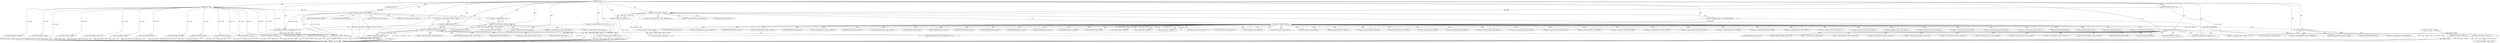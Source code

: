 digraph "FUN1" {  
"8" [label = <(METHOD,FUN1)<SUB>1</SUB>> ]
"287" [label = <(METHOD_RETURN,void)<SUB>1</SUB>> ]
"9" [label = <(PARAM,VAR1 *VAR2)<SUB>1</SUB>> ]
"10" [label = <(PARAM,int VAR3)<SUB>1</SUB>> ]
"14" [label = <(FUN2,FUN2(&amp;VAR2-&gt;VAR6))<SUB>6</SUB>> ]
"19" [label = <(FUN2,FUN2(&amp;VAR2-&gt;VAR7))<SUB>7</SUB>> ]
"24" [label = <(FUN2,FUN2(&amp;VAR2-&gt;VAR8))<SUB>8</SUB>> ]
"29" [label = <(FUN2,FUN2(&amp;VAR2-&gt;VAR9[0]))<SUB>9</SUB>> ]
"36" [label = <(FUN2,FUN2(&amp;VAR2-&gt;VAR9[1]))<SUB>10</SUB>> ]
"43" [label = <(FUN2,FUN2(&amp;VAR2-&gt;VAR10))<SUB>11</SUB>> ]
"48" [label = <(FUN2,FUN2(&amp;VAR2-&gt;VAR11))<SUB>12</SUB>> ]
"53" [label = <(FUN2,FUN2(&amp;VAR2-&gt;VAR12))<SUB>13</SUB>> ]
"58" [label = <(&lt;operator&gt;.assignment,VAR2-&gt;VAR13 = NULL)<SUB>14</SUB>> ]
"63" [label = <(FUN2,FUN2(&amp;VAR2-&gt;VAR14))<SUB>15</SUB>> ]
"68" [label = <(FUN2,FUN2(&amp;VAR2-&gt;VAR15))<SUB>17</SUB>> ]
"73" [label = <(FUN2,FUN2(&amp;VAR2-&gt;VAR16))<SUB>18</SUB>> ]
"78" [label = <(FUN3,FUN3(&amp;VAR2-&gt;VAR17))<SUB>20</SUB>> ]
"83" [label = <(FUN3,FUN3(&amp;VAR2-&gt;VAR18))<SUB>21</SUB>> ]
"88" [label = <(FUN3,FUN3(&amp;VAR2-&gt;VAR19))<SUB>22</SUB>> ]
"93" [label = <(FUN3,FUN3(&amp;VAR2-&gt;VAR20))<SUB>23</SUB>> ]
"154" [label = <(&lt;operator&gt;.assignment,VAR2-&gt;VAR24 = NULL)<SUB>36</SUB>> ]
"99" [label = <(&lt;operator&gt;.logicalAnd,VAR3 &amp;&amp; VAR2-&gt;VAR21)<SUB>25</SUB>> ]
"164" [label = <(&lt;operator&gt;.lessThan,VAR4 &lt; VAR25)<SUB>38</SUB>> ]
"167" [label = <(&lt;operator&gt;.postIncrement,VAR4++)<SUB>38</SUB>> ]
"123" [label = <(FUN2,FUN2(&amp;VAR2-&gt;VAR21))<SUB>30</SUB>> ]
"161" [label = <(&lt;operator&gt;.assignment,VAR4 = 0)<SUB>38</SUB>> ]
"170" [label = <(&lt;operator&gt;.assignment,VAR5 = VAR2-&gt;VAR26[VAR4])<SUB>39</SUB>> ]
"182" [label = <(FUN2,FUN2(&amp;VAR5-&gt;VAR27[1]))<SUB>42</SUB>> ]
"189" [label = <(FUN2,FUN2(&amp;VAR5-&gt;VAR27[0]))<SUB>43</SUB>> ]
"196" [label = <(FUN2,FUN2(&amp;VAR5-&gt;VAR28))<SUB>44</SUB>> ]
"201" [label = <(FUN2,FUN2(&amp;VAR5-&gt;VAR29))<SUB>45</SUB>> ]
"206" [label = <(FUN2,FUN2(&amp;VAR5-&gt;VAR30))<SUB>46</SUB>> ]
"211" [label = <(FUN2,FUN2(&amp;VAR5-&gt;VAR31.VAR32))<SUB>47</SUB>> ]
"218" [label = <(FUN2,FUN2(&amp;VAR5-&gt;VAR31.VAR33))<SUB>48</SUB>> ]
"225" [label = <(FUN2,FUN2(&amp;VAR5-&gt;VAR31.VAR34))<SUB>49</SUB>> ]
"232" [label = <(FUN2,FUN2(&amp;VAR5-&gt;VAR31.VAR35))<SUB>50</SUB>> ]
"239" [label = <(FUN2,FUN2(&amp;VAR5-&gt;VAR31.VAR36))<SUB>51</SUB>> ]
"110" [label = <(&lt;operator&gt;.lessThan,VAR4 &lt; VAR22)<SUB>26</SUB>> ]
"113" [label = <(&lt;operator&gt;.postIncrement,VAR4++)<SUB>26</SUB>> ]
"115" [label = <(FUN4,FUN4(VAR2, &amp;VAR2-&gt;VAR21[VAR4]))<SUB>27</SUB>> ]
"178" [label = <(&lt;operator&gt;.logicalNot,!VAR5)<SUB>40</SUB>> ]
"247" [label = <(IDENTIFIER,VAR3,if (VAR3))<SUB>53</SUB>> ]
"278" [label = <(IDENTIFIER,VAR4,if (VAR4))<SUB>59</SUB>> ]
"107" [label = <(&lt;operator&gt;.assignment,VAR4 = 0)<SUB>26</SUB>> ]
"249" [label = <(FUN2,FUN2(&amp;VAR5-&gt;VAR37[1]))<SUB>54</SUB>> ]
"256" [label = <(FUN2,FUN2(&amp;VAR5-&gt;VAR37[0]))<SUB>55</SUB>> ]
"263" [label = <(&lt;operator&gt;.assignment,VAR5-&gt;VAR38[0] = 0)<SUB>56</SUB>> ]
"270" [label = <(&lt;operator&gt;.assignment,VAR5-&gt;VAR38[1] = 0)<SUB>57</SUB>> ]
"280" [label = <(FUN2,FUN2(&amp;VAR2-&gt;VAR26[VAR4]))<SUB>60</SUB>> ]
"140" [label = <(&lt;operator&gt;.lessThan,VAR4 &lt; VAR22)<SUB>32</SUB>> ]
"143" [label = <(&lt;operator&gt;.postIncrement,VAR4++)<SUB>32</SUB>> ]
"145" [label = <(&lt;operator&gt;.assignment,VAR2-&gt;VAR21[VAR4].VAR23 = 1)<SUB>33</SUB>> ]
"137" [label = <(&lt;operator&gt;.assignment,VAR4 = 0)<SUB>32</SUB>> ]
"124" [label = <(&lt;operator&gt;.addressOf,&amp;VAR2-&gt;VAR21)<SUB>30</SUB>> ]
"172" [label = <(&lt;operator&gt;.indirectIndexAccess,VAR2-&gt;VAR26[VAR4])<SUB>39</SUB>> ]
"183" [label = <(&lt;operator&gt;.addressOf,&amp;VAR5-&gt;VAR27[1])<SUB>42</SUB>> ]
"190" [label = <(&lt;operator&gt;.addressOf,&amp;VAR5-&gt;VAR27[0])<SUB>43</SUB>> ]
"197" [label = <(&lt;operator&gt;.addressOf,&amp;VAR5-&gt;VAR28)<SUB>44</SUB>> ]
"202" [label = <(&lt;operator&gt;.addressOf,&amp;VAR5-&gt;VAR29)<SUB>45</SUB>> ]
"207" [label = <(&lt;operator&gt;.addressOf,&amp;VAR5-&gt;VAR30)<SUB>46</SUB>> ]
"212" [label = <(&lt;operator&gt;.addressOf,&amp;VAR5-&gt;VAR31.VAR32)<SUB>47</SUB>> ]
"219" [label = <(&lt;operator&gt;.addressOf,&amp;VAR5-&gt;VAR31.VAR33)<SUB>48</SUB>> ]
"226" [label = <(&lt;operator&gt;.addressOf,&amp;VAR5-&gt;VAR31.VAR34)<SUB>49</SUB>> ]
"233" [label = <(&lt;operator&gt;.addressOf,&amp;VAR5-&gt;VAR31.VAR35)<SUB>50</SUB>> ]
"240" [label = <(&lt;operator&gt;.addressOf,&amp;VAR5-&gt;VAR31.VAR36)<SUB>51</SUB>> ]
"117" [label = <(&lt;operator&gt;.addressOf,&amp;VAR2-&gt;VAR21[VAR4])<SUB>27</SUB>> ]
"125" [label = <(&lt;operator&gt;.indirectFieldAccess,VAR2-&gt;VAR21)<SUB>30</SUB>> ]
"131" [label = <(&lt;operator&gt;.indirectFieldAccess,VAR2-&gt;VAR21)<SUB>31</SUB>> ]
"173" [label = <(&lt;operator&gt;.indirectFieldAccess,VAR2-&gt;VAR26)<SUB>39</SUB>> ]
"184" [label = <(&lt;operator&gt;.indirectIndexAccess,VAR5-&gt;VAR27[1])<SUB>42</SUB>> ]
"191" [label = <(&lt;operator&gt;.indirectIndexAccess,VAR5-&gt;VAR27[0])<SUB>43</SUB>> ]
"198" [label = <(&lt;operator&gt;.indirectFieldAccess,VAR5-&gt;VAR28)<SUB>44</SUB>> ]
"203" [label = <(&lt;operator&gt;.indirectFieldAccess,VAR5-&gt;VAR29)<SUB>45</SUB>> ]
"208" [label = <(&lt;operator&gt;.indirectFieldAccess,VAR5-&gt;VAR30)<SUB>46</SUB>> ]
"213" [label = <(&lt;operator&gt;.fieldAccess,VAR5-&gt;VAR31.VAR32)<SUB>47</SUB>> ]
"220" [label = <(&lt;operator&gt;.fieldAccess,VAR5-&gt;VAR31.VAR33)<SUB>48</SUB>> ]
"227" [label = <(&lt;operator&gt;.fieldAccess,VAR5-&gt;VAR31.VAR34)<SUB>49</SUB>> ]
"234" [label = <(&lt;operator&gt;.fieldAccess,VAR5-&gt;VAR31.VAR35)<SUB>50</SUB>> ]
"241" [label = <(&lt;operator&gt;.fieldAccess,VAR5-&gt;VAR31.VAR36)<SUB>51</SUB>> ]
"118" [label = <(&lt;operator&gt;.indirectIndexAccess,VAR2-&gt;VAR21[VAR4])<SUB>27</SUB>> ]
"127" [label = <(FIELD_IDENTIFIER,VAR21,VAR21)<SUB>30</SUB>> ]
"133" [label = <(FIELD_IDENTIFIER,VAR21,VAR21)<SUB>31</SUB>> ]
"175" [label = <(FIELD_IDENTIFIER,VAR26,VAR26)<SUB>39</SUB>> ]
"185" [label = <(&lt;operator&gt;.indirectFieldAccess,VAR5-&gt;VAR27)<SUB>42</SUB>> ]
"192" [label = <(&lt;operator&gt;.indirectFieldAccess,VAR5-&gt;VAR27)<SUB>43</SUB>> ]
"200" [label = <(FIELD_IDENTIFIER,VAR28,VAR28)<SUB>44</SUB>> ]
"205" [label = <(FIELD_IDENTIFIER,VAR29,VAR29)<SUB>45</SUB>> ]
"210" [label = <(FIELD_IDENTIFIER,VAR30,VAR30)<SUB>46</SUB>> ]
"214" [label = <(&lt;operator&gt;.indirectFieldAccess,VAR5-&gt;VAR31)<SUB>47</SUB>> ]
"217" [label = <(FIELD_IDENTIFIER,VAR32,VAR32)<SUB>47</SUB>> ]
"221" [label = <(&lt;operator&gt;.indirectFieldAccess,VAR5-&gt;VAR31)<SUB>48</SUB>> ]
"224" [label = <(FIELD_IDENTIFIER,VAR33,VAR33)<SUB>48</SUB>> ]
"228" [label = <(&lt;operator&gt;.indirectFieldAccess,VAR5-&gt;VAR31)<SUB>49</SUB>> ]
"231" [label = <(FIELD_IDENTIFIER,VAR34,VAR34)<SUB>49</SUB>> ]
"235" [label = <(&lt;operator&gt;.indirectFieldAccess,VAR5-&gt;VAR31)<SUB>50</SUB>> ]
"238" [label = <(FIELD_IDENTIFIER,VAR35,VAR35)<SUB>50</SUB>> ]
"242" [label = <(&lt;operator&gt;.indirectFieldAccess,VAR5-&gt;VAR31)<SUB>51</SUB>> ]
"245" [label = <(FIELD_IDENTIFIER,VAR36,VAR36)<SUB>51</SUB>> ]
"250" [label = <(&lt;operator&gt;.addressOf,&amp;VAR5-&gt;VAR37[1])<SUB>54</SUB>> ]
"257" [label = <(&lt;operator&gt;.addressOf,&amp;VAR5-&gt;VAR37[0])<SUB>55</SUB>> ]
"264" [label = <(&lt;operator&gt;.indirectIndexAccess,VAR5-&gt;VAR38[0])<SUB>56</SUB>> ]
"271" [label = <(&lt;operator&gt;.indirectIndexAccess,VAR5-&gt;VAR38[1])<SUB>57</SUB>> ]
"281" [label = <(&lt;operator&gt;.addressOf,&amp;VAR2-&gt;VAR26[VAR4])<SUB>60</SUB>> ]
"119" [label = <(&lt;operator&gt;.indirectFieldAccess,VAR2-&gt;VAR21)<SUB>27</SUB>> ]
"187" [label = <(FIELD_IDENTIFIER,VAR27,VAR27)<SUB>42</SUB>> ]
"194" [label = <(FIELD_IDENTIFIER,VAR27,VAR27)<SUB>43</SUB>> ]
"216" [label = <(FIELD_IDENTIFIER,VAR31,VAR31)<SUB>47</SUB>> ]
"223" [label = <(FIELD_IDENTIFIER,VAR31,VAR31)<SUB>48</SUB>> ]
"230" [label = <(FIELD_IDENTIFIER,VAR31,VAR31)<SUB>49</SUB>> ]
"237" [label = <(FIELD_IDENTIFIER,VAR31,VAR31)<SUB>50</SUB>> ]
"244" [label = <(FIELD_IDENTIFIER,VAR31,VAR31)<SUB>51</SUB>> ]
"251" [label = <(&lt;operator&gt;.indirectIndexAccess,VAR5-&gt;VAR37[1])<SUB>54</SUB>> ]
"258" [label = <(&lt;operator&gt;.indirectIndexAccess,VAR5-&gt;VAR37[0])<SUB>55</SUB>> ]
"265" [label = <(&lt;operator&gt;.indirectFieldAccess,VAR5-&gt;VAR38)<SUB>56</SUB>> ]
"272" [label = <(&lt;operator&gt;.indirectFieldAccess,VAR5-&gt;VAR38)<SUB>57</SUB>> ]
"282" [label = <(&lt;operator&gt;.indirectIndexAccess,VAR2-&gt;VAR26[VAR4])<SUB>60</SUB>> ]
"121" [label = <(FIELD_IDENTIFIER,VAR21,VAR21)<SUB>27</SUB>> ]
"146" [label = <(&lt;operator&gt;.fieldAccess,VAR2-&gt;VAR21[VAR4].VAR23)<SUB>33</SUB>> ]
"252" [label = <(&lt;operator&gt;.indirectFieldAccess,VAR5-&gt;VAR37)<SUB>54</SUB>> ]
"259" [label = <(&lt;operator&gt;.indirectFieldAccess,VAR5-&gt;VAR37)<SUB>55</SUB>> ]
"267" [label = <(FIELD_IDENTIFIER,VAR38,VAR38)<SUB>56</SUB>> ]
"274" [label = <(FIELD_IDENTIFIER,VAR38,VAR38)<SUB>57</SUB>> ]
"283" [label = <(&lt;operator&gt;.indirectFieldAccess,VAR2-&gt;VAR26)<SUB>60</SUB>> ]
"147" [label = <(&lt;operator&gt;.indirectIndexAccess,VAR2-&gt;VAR21[VAR4])<SUB>33</SUB>> ]
"152" [label = <(FIELD_IDENTIFIER,VAR23,VAR23)<SUB>33</SUB>> ]
"254" [label = <(FIELD_IDENTIFIER,VAR37,VAR37)<SUB>54</SUB>> ]
"261" [label = <(FIELD_IDENTIFIER,VAR37,VAR37)<SUB>55</SUB>> ]
"285" [label = <(FIELD_IDENTIFIER,VAR26,VAR26)<SUB>60</SUB>> ]
"148" [label = <(&lt;operator&gt;.indirectFieldAccess,VAR2-&gt;VAR21)<SUB>33</SUB>> ]
"150" [label = <(FIELD_IDENTIFIER,VAR21,VAR21)<SUB>33</SUB>> ]
  "9" -> "287"  [ label = "DDG: VAR2"] 
  "14" -> "287"  [ label = "DDG: &amp;VAR2-&gt;VAR6"] 
  "14" -> "287"  [ label = "DDG: FUN2(&amp;VAR2-&gt;VAR6)"] 
  "19" -> "287"  [ label = "DDG: &amp;VAR2-&gt;VAR7"] 
  "19" -> "287"  [ label = "DDG: FUN2(&amp;VAR2-&gt;VAR7)"] 
  "24" -> "287"  [ label = "DDG: &amp;VAR2-&gt;VAR8"] 
  "24" -> "287"  [ label = "DDG: FUN2(&amp;VAR2-&gt;VAR8)"] 
  "29" -> "287"  [ label = "DDG: &amp;VAR2-&gt;VAR9[0]"] 
  "29" -> "287"  [ label = "DDG: FUN2(&amp;VAR2-&gt;VAR9[0])"] 
  "36" -> "287"  [ label = "DDG: &amp;VAR2-&gt;VAR9[1]"] 
  "36" -> "287"  [ label = "DDG: FUN2(&amp;VAR2-&gt;VAR9[1])"] 
  "43" -> "287"  [ label = "DDG: &amp;VAR2-&gt;VAR10"] 
  "43" -> "287"  [ label = "DDG: FUN2(&amp;VAR2-&gt;VAR10)"] 
  "48" -> "287"  [ label = "DDG: &amp;VAR2-&gt;VAR11"] 
  "48" -> "287"  [ label = "DDG: FUN2(&amp;VAR2-&gt;VAR11)"] 
  "53" -> "287"  [ label = "DDG: &amp;VAR2-&gt;VAR12"] 
  "53" -> "287"  [ label = "DDG: FUN2(&amp;VAR2-&gt;VAR12)"] 
  "58" -> "287"  [ label = "DDG: VAR2-&gt;VAR13"] 
  "58" -> "287"  [ label = "DDG: VAR2-&gt;VAR13 = NULL"] 
  "63" -> "287"  [ label = "DDG: &amp;VAR2-&gt;VAR14"] 
  "63" -> "287"  [ label = "DDG: FUN2(&amp;VAR2-&gt;VAR14)"] 
  "68" -> "287"  [ label = "DDG: &amp;VAR2-&gt;VAR15"] 
  "68" -> "287"  [ label = "DDG: FUN2(&amp;VAR2-&gt;VAR15)"] 
  "73" -> "287"  [ label = "DDG: &amp;VAR2-&gt;VAR16"] 
  "73" -> "287"  [ label = "DDG: FUN2(&amp;VAR2-&gt;VAR16)"] 
  "78" -> "287"  [ label = "DDG: &amp;VAR2-&gt;VAR17"] 
  "78" -> "287"  [ label = "DDG: FUN3(&amp;VAR2-&gt;VAR17)"] 
  "83" -> "287"  [ label = "DDG: &amp;VAR2-&gt;VAR18"] 
  "83" -> "287"  [ label = "DDG: FUN3(&amp;VAR2-&gt;VAR18)"] 
  "88" -> "287"  [ label = "DDG: &amp;VAR2-&gt;VAR19"] 
  "88" -> "287"  [ label = "DDG: FUN3(&amp;VAR2-&gt;VAR19)"] 
  "93" -> "287"  [ label = "DDG: &amp;VAR2-&gt;VAR20"] 
  "93" -> "287"  [ label = "DDG: FUN3(&amp;VAR2-&gt;VAR20)"] 
  "99" -> "287"  [ label = "DDG: VAR3"] 
  "99" -> "287"  [ label = "DDG: VAR2-&gt;VAR21"] 
  "99" -> "287"  [ label = "DDG: VAR3 &amp;&amp; VAR2-&gt;VAR21"] 
  "140" -> "287"  [ label = "DDG: VAR22"] 
  "140" -> "287"  [ label = "DDG: VAR4 &lt; VAR22"] 
  "143" -> "287"  [ label = "DDG: VAR4++"] 
  "110" -> "287"  [ label = "DDG: VAR22"] 
  "110" -> "287"  [ label = "DDG: VAR4 &lt; VAR22"] 
  "123" -> "287"  [ label = "DDG: &amp;VAR2-&gt;VAR21"] 
  "123" -> "287"  [ label = "DDG: FUN2(&amp;VAR2-&gt;VAR21)"] 
  "154" -> "287"  [ label = "DDG: VAR2-&gt;VAR24"] 
  "154" -> "287"  [ label = "DDG: NULL"] 
  "154" -> "287"  [ label = "DDG: VAR2-&gt;VAR24 = NULL"] 
  "161" -> "287"  [ label = "DDG: VAR4 = 0"] 
  "164" -> "287"  [ label = "DDG: VAR4"] 
  "164" -> "287"  [ label = "DDG: VAR4 &lt; VAR25"] 
  "167" -> "287"  [ label = "DDG: VAR4++"] 
  "113" -> "287"  [ label = "DDG: VAR4++"] 
  "164" -> "287"  [ label = "DDG: VAR25"] 
  "8" -> "9"  [ label = "DDG: "] 
  "8" -> "10"  [ label = "DDG: "] 
  "8" -> "58"  [ label = "DDG: "] 
  "8" -> "154"  [ label = "DDG: "] 
  "9" -> "14"  [ label = "DDG: VAR2"] 
  "9" -> "19"  [ label = "DDG: VAR2"] 
  "9" -> "24"  [ label = "DDG: VAR2"] 
  "29" -> "36"  [ label = "DDG: &amp;VAR2-&gt;VAR9[0]"] 
  "9" -> "43"  [ label = "DDG: VAR2"] 
  "9" -> "48"  [ label = "DDG: VAR2"] 
  "9" -> "53"  [ label = "DDG: VAR2"] 
  "9" -> "63"  [ label = "DDG: VAR2"] 
  "9" -> "68"  [ label = "DDG: VAR2"] 
  "9" -> "73"  [ label = "DDG: VAR2"] 
  "9" -> "78"  [ label = "DDG: VAR2"] 
  "9" -> "83"  [ label = "DDG: VAR2"] 
  "9" -> "88"  [ label = "DDG: VAR2"] 
  "9" -> "93"  [ label = "DDG: VAR2"] 
  "10" -> "99"  [ label = "DDG: VAR3"] 
  "8" -> "99"  [ label = "DDG: "] 
  "9" -> "99"  [ label = "DDG: VAR2"] 
  "8" -> "161"  [ label = "DDG: "] 
  "161" -> "164"  [ label = "DDG: VAR4"] 
  "167" -> "164"  [ label = "DDG: VAR4"] 
  "8" -> "164"  [ label = "DDG: "] 
  "164" -> "167"  [ label = "DDG: VAR4"] 
  "8" -> "167"  [ label = "DDG: "] 
  "280" -> "170"  [ label = "DDG: &amp;VAR2-&gt;VAR26[VAR4]"] 
  "99" -> "123"  [ label = "DDG: VAR2-&gt;VAR21"] 
  "9" -> "123"  [ label = "DDG: VAR2"] 
  "115" -> "123"  [ label = "DDG: VAR2"] 
  "115" -> "123"  [ label = "DDG: &amp;VAR2-&gt;VAR21[VAR4]"] 
  "189" -> "182"  [ label = "DDG: &amp;VAR5-&gt;VAR27[0]"] 
  "182" -> "189"  [ label = "DDG: &amp;VAR5-&gt;VAR27[1]"] 
  "178" -> "196"  [ label = "DDG: VAR5"] 
  "178" -> "201"  [ label = "DDG: VAR5"] 
  "178" -> "206"  [ label = "DDG: VAR5"] 
  "8" -> "247"  [ label = "DDG: "] 
  "8" -> "278"  [ label = "DDG: "] 
  "8" -> "107"  [ label = "DDG: "] 
  "107" -> "110"  [ label = "DDG: VAR4"] 
  "113" -> "110"  [ label = "DDG: VAR4"] 
  "8" -> "110"  [ label = "DDG: "] 
  "110" -> "113"  [ label = "DDG: VAR4"] 
  "8" -> "113"  [ label = "DDG: "] 
  "9" -> "115"  [ label = "DDG: VAR2"] 
  "58" -> "115"  [ label = "DDG: VAR2-&gt;VAR13"] 
  "99" -> "115"  [ label = "DDG: VAR2-&gt;VAR21"] 
  "8" -> "115"  [ label = "DDG: "] 
  "170" -> "178"  [ label = "DDG: VAR5"] 
  "8" -> "178"  [ label = "DDG: "] 
  "196" -> "178"  [ label = "DDG: &amp;VAR5-&gt;VAR28"] 
  "201" -> "178"  [ label = "DDG: &amp;VAR5-&gt;VAR29"] 
  "206" -> "178"  [ label = "DDG: &amp;VAR5-&gt;VAR30"] 
  "8" -> "263"  [ label = "DDG: "] 
  "8" -> "270"  [ label = "DDG: "] 
  "256" -> "249"  [ label = "DDG: &amp;VAR5-&gt;VAR37[0]"] 
  "249" -> "256"  [ label = "DDG: &amp;VAR5-&gt;VAR37[1]"] 
  "8" -> "145"  [ label = "DDG: "] 
  "8" -> "137"  [ label = "DDG: "] 
  "137" -> "140"  [ label = "DDG: VAR4"] 
  "143" -> "140"  [ label = "DDG: VAR4"] 
  "8" -> "140"  [ label = "DDG: "] 
  "140" -> "143"  [ label = "DDG: VAR4"] 
  "8" -> "143"  [ label = "DDG: "] 
  "99" -> "107"  [ label = "CDG: "] 
  "99" -> "131"  [ label = "CDG: "] 
  "99" -> "127"  [ label = "CDG: "] 
  "99" -> "123"  [ label = "CDG: "] 
  "99" -> "110"  [ label = "CDG: "] 
  "99" -> "124"  [ label = "CDG: "] 
  "99" -> "125"  [ label = "CDG: "] 
  "99" -> "133"  [ label = "CDG: "] 
  "164" -> "167"  [ label = "CDG: "] 
  "164" -> "178"  [ label = "CDG: "] 
  "164" -> "170"  [ label = "CDG: "] 
  "164" -> "173"  [ label = "CDG: "] 
  "164" -> "164"  [ label = "CDG: "] 
  "164" -> "175"  [ label = "CDG: "] 
  "164" -> "172"  [ label = "CDG: "] 
  "110" -> "115"  [ label = "CDG: "] 
  "110" -> "113"  [ label = "CDG: "] 
  "110" -> "119"  [ label = "CDG: "] 
  "110" -> "121"  [ label = "CDG: "] 
  "110" -> "118"  [ label = "CDG: "] 
  "110" -> "110"  [ label = "CDG: "] 
  "110" -> "117"  [ label = "CDG: "] 
  "178" -> "214"  [ label = "CDG: "] 
  "178" -> "230"  [ label = "CDG: "] 
  "178" -> "192"  [ label = "CDG: "] 
  "178" -> "225"  [ label = "CDG: "] 
  "178" -> "196"  [ label = "CDG: "] 
  "178" -> "240"  [ label = "CDG: "] 
  "178" -> "185"  [ label = "CDG: "] 
  "178" -> "232"  [ label = "CDG: "] 
  "178" -> "226"  [ label = "CDG: "] 
  "178" -> "244"  [ label = "CDG: "] 
  "178" -> "197"  [ label = "CDG: "] 
  "178" -> "198"  [ label = "CDG: "] 
  "178" -> "189"  [ label = "CDG: "] 
  "178" -> "213"  [ label = "CDG: "] 
  "178" -> "245"  [ label = "CDG: "] 
  "178" -> "228"  [ label = "CDG: "] 
  "178" -> "206"  [ label = "CDG: "] 
  "178" -> "247"  [ label = "CDG: "] 
  "178" -> "191"  [ label = "CDG: "] 
  "178" -> "208"  [ label = "CDG: "] 
  "178" -> "242"  [ label = "CDG: "] 
  "178" -> "238"  [ label = "CDG: "] 
  "178" -> "223"  [ label = "CDG: "] 
  "178" -> "187"  [ label = "CDG: "] 
  "178" -> "190"  [ label = "CDG: "] 
  "178" -> "231"  [ label = "CDG: "] 
  "178" -> "184"  [ label = "CDG: "] 
  "178" -> "207"  [ label = "CDG: "] 
  "178" -> "212"  [ label = "CDG: "] 
  "178" -> "194"  [ label = "CDG: "] 
  "178" -> "182"  [ label = "CDG: "] 
  "178" -> "221"  [ label = "CDG: "] 
  "178" -> "224"  [ label = "CDG: "] 
  "178" -> "202"  [ label = "CDG: "] 
  "178" -> "233"  [ label = "CDG: "] 
  "178" -> "239"  [ label = "CDG: "] 
  "178" -> "201"  [ label = "CDG: "] 
  "178" -> "205"  [ label = "CDG: "] 
  "178" -> "183"  [ label = "CDG: "] 
  "178" -> "235"  [ label = "CDG: "] 
  "178" -> "210"  [ label = "CDG: "] 
  "178" -> "200"  [ label = "CDG: "] 
  "178" -> "217"  [ label = "CDG: "] 
  "178" -> "237"  [ label = "CDG: "] 
  "178" -> "220"  [ label = "CDG: "] 
  "178" -> "234"  [ label = "CDG: "] 
  "178" -> "278"  [ label = "CDG: "] 
  "178" -> "211"  [ label = "CDG: "] 
  "178" -> "241"  [ label = "CDG: "] 
  "178" -> "216"  [ label = "CDG: "] 
  "178" -> "203"  [ label = "CDG: "] 
  "178" -> "227"  [ label = "CDG: "] 
  "178" -> "218"  [ label = "CDG: "] 
  "178" -> "219"  [ label = "CDG: "] 
  "247" -> "257"  [ label = "CDG: "] 
  "247" -> "272"  [ label = "CDG: "] 
  "247" -> "261"  [ label = "CDG: "] 
  "247" -> "256"  [ label = "CDG: "] 
  "247" -> "264"  [ label = "CDG: "] 
  "247" -> "259"  [ label = "CDG: "] 
  "247" -> "267"  [ label = "CDG: "] 
  "247" -> "258"  [ label = "CDG: "] 
  "247" -> "249"  [ label = "CDG: "] 
  "247" -> "265"  [ label = "CDG: "] 
  "247" -> "252"  [ label = "CDG: "] 
  "247" -> "274"  [ label = "CDG: "] 
  "247" -> "270"  [ label = "CDG: "] 
  "247" -> "251"  [ label = "CDG: "] 
  "247" -> "254"  [ label = "CDG: "] 
  "247" -> "263"  [ label = "CDG: "] 
  "247" -> "271"  [ label = "CDG: "] 
  "247" -> "250"  [ label = "CDG: "] 
  "278" -> "282"  [ label = "CDG: "] 
  "278" -> "283"  [ label = "CDG: "] 
  "278" -> "281"  [ label = "CDG: "] 
  "278" -> "285"  [ label = "CDG: "] 
  "278" -> "280"  [ label = "CDG: "] 
  "131" -> "137"  [ label = "CDG: "] 
  "131" -> "140"  [ label = "CDG: "] 
  "140" -> "145"  [ label = "CDG: "] 
  "140" -> "146"  [ label = "CDG: "] 
  "140" -> "150"  [ label = "CDG: "] 
  "140" -> "148"  [ label = "CDG: "] 
  "140" -> "152"  [ label = "CDG: "] 
  "140" -> "140"  [ label = "CDG: "] 
  "140" -> "143"  [ label = "CDG: "] 
  "140" -> "147"  [ label = "CDG: "] 
}
